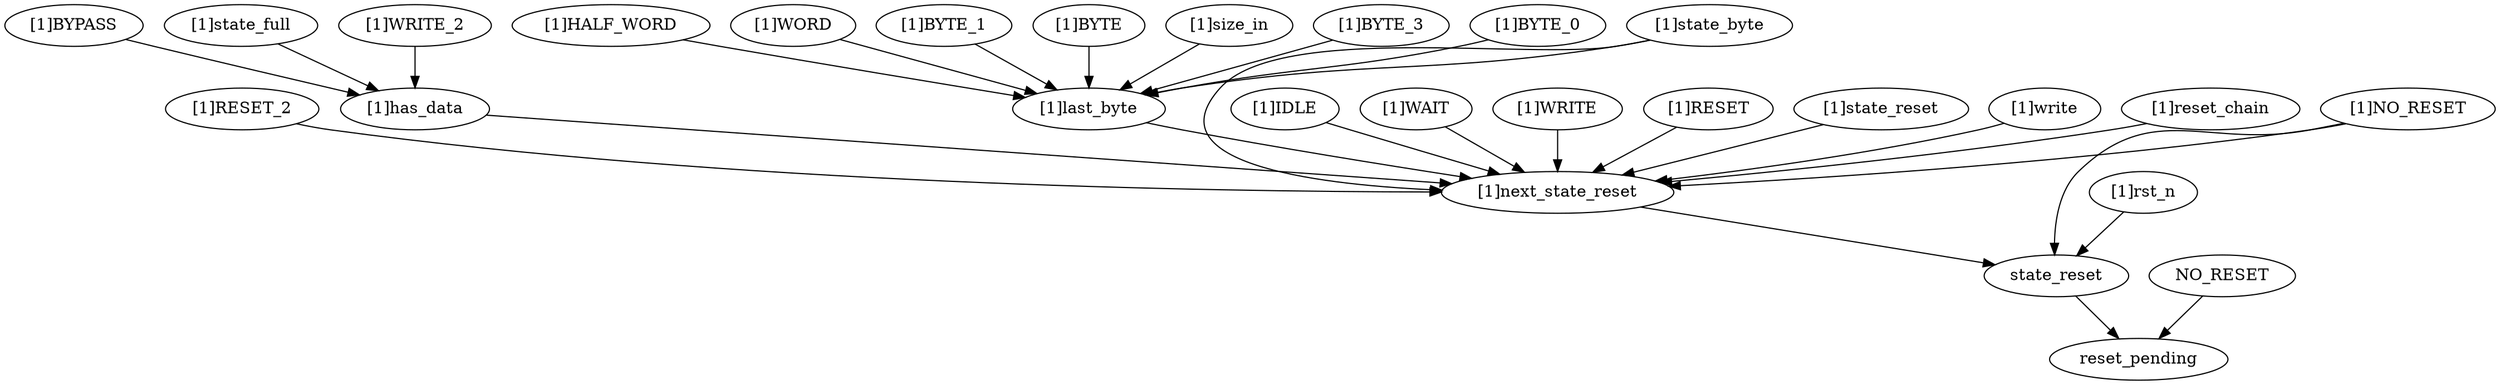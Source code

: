 strict digraph "" {
	"[1]RESET_2"	 [complexity=11,
		importance=0.381744969712,
		rank=0.0347040881556];
	"[1]next_state_reset"	 [complexity=5,
		importance=0.183167540487,
		rank=0.0366335080975];
	"[1]RESET_2" -> "[1]next_state_reset";
	"[1]BYPASS"	 [complexity=21,
		importance=0.586266786647,
		rank=0.0279174660308];
	"[1]has_data"	 [complexity=16,
		importance=0.57085689791,
		rank=0.0356785561194];
	"[1]BYPASS" -> "[1]has_data";
	"[1]HALF_WORD"	 [complexity=40,
		importance=2.06215819585,
		rank=0.0515539548962];
	"[1]last_byte"	 [complexity=27,
		importance=2.04674830711,
		rank=0.075805492856];
	"[1]HALF_WORD" -> "[1]last_byte";
	"[1]WORD"	 [complexity=40,
		importance=2.06215819585,
		rank=0.0515539548962];
	"[1]WORD" -> "[1]last_byte";
	"[1]IDLE"	 [complexity=13,
		importance=0.198577429224,
		rank=0.0152751868634];
	"[1]IDLE" -> "[1]next_state_reset";
	"[1]has_data" -> "[1]next_state_reset";
	"[1]WAIT"	 [complexity=9,
		importance=0.381744969712,
		rank=0.0424161077458];
	"[1]WAIT" -> "[1]next_state_reset";
	"[1]NO_RESET"	 [complexity=11,
		importance=0.381744969712,
		rank=0.0347040881556];
	"[1]NO_RESET" -> "[1]next_state_reset";
	state_reset	 [complexity=3,
		importance=0.0871045168947,
		rank=0.0290348389649];
	"[1]NO_RESET" -> state_reset;
	"[1]state_full"	 [complexity=21,
		importance=0.616879985366,
		rank=0.0293752373984];
	"[1]state_full" -> "[1]has_data";
	"[1]last_byte" -> "[1]next_state_reset";
	"[1]rst_n"	 [complexity=4,
		importance=0.189618922526,
		rank=0.0474047306316];
	"[1]rst_n" -> state_reset;
	"[1]BYTE_1"	 [complexity=40,
		importance=2.06215819585,
		rank=0.0515539548962];
	"[1]BYTE_1" -> "[1]last_byte";
	"[1]WRITE_2"	 [complexity=21,
		importance=0.586266786647,
		rank=0.0279174660308];
	"[1]WRITE_2" -> "[1]has_data";
	"[1]BYTE"	 [complexity=40,
		importance=2.06215819585,
		rank=0.0515539548962];
	"[1]BYTE" -> "[1]last_byte";
	"[1]WRITE"	 [complexity=21,
		importance=0.748080050687,
		rank=0.0356228595565];
	"[1]WRITE" -> "[1]next_state_reset";
	"[1]RESET"	 [complexity=23,
		importance=0.931247591174,
		rank=0.0404890257032];
	"[1]RESET" -> "[1]next_state_reset";
	"[1]state_reset"	 [complexity=8,
		importance=2.08239879583,
		rank=0.260299849479];
	"[1]state_reset" -> "[1]next_state_reset";
	reset_pending	 [complexity=0,
		importance=0.019548666426,
		rank=0.0];
	"[1]state_byte"	 [complexity=40,
		importance=2.10541479213,
		rank=0.0526353698033];
	"[1]state_byte" -> "[1]last_byte";
	"[1]state_byte" -> "[1]next_state_reset";
	"[1]size_in"	 [complexity=40,
		importance=2.06215819585,
		rank=0.0515539548962];
	"[1]size_in" -> "[1]last_byte";
	"[1]next_state_reset" -> state_reset;
	state_reset -> reset_pending;
	"[1]BYTE_3"	 [complexity=40,
		importance=2.06215819585,
		rank=0.0515539548962];
	"[1]BYTE_3" -> "[1]last_byte";
	"[1]write"	 [complexity=17,
		importance=0.564912510199,
		rank=0.0332301476588];
	"[1]write" -> "[1]next_state_reset";
	"[1]BYTE_0"	 [complexity=40,
		importance=2.06215819585,
		rank=0.0515539548962];
	"[1]BYTE_0" -> "[1]last_byte";
	NO_RESET	 [complexity=3,
		importance=0.0349585551631,
		rank=0.011652851721];
	NO_RESET -> reset_pending;
	"[1]reset_chain"	 [complexity=17,
		importance=0.931247591174,
		rank=0.0547792700691];
	"[1]reset_chain" -> "[1]next_state_reset";
}
